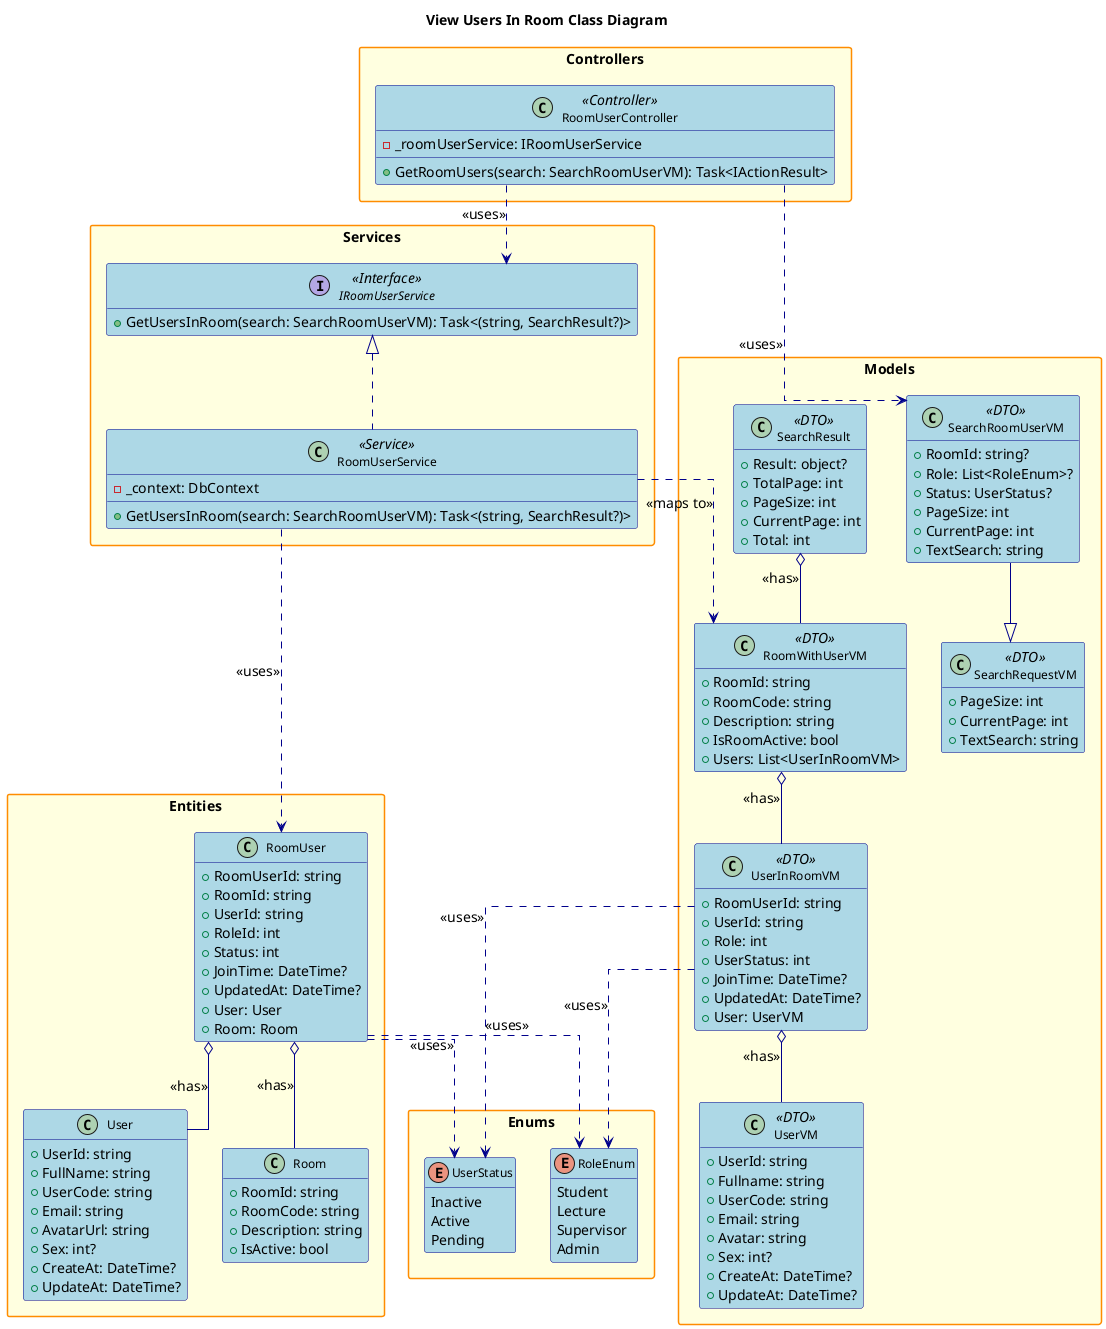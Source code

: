 @startuml
' Class Diagram for View Users In Room Feature

title View Users In Room Class Diagram

hide empty members
skinparam packageStyle rectangle
skinparam linetype ortho
skinparam defaultFontSize 14
skinparam defaultFontName Arial
skinparam classFontSize 12
skinparam classFontName Arial
skinparam noteFontSize 11
skinparam noteFontName Arial

' Increase spacing and sizing
skinparam class {
    BackgroundColor LightBlue
    BorderColor DarkBlue
    ArrowColor DarkBlue
    FontSize 12
}

skinparam package {
    BackgroundColor LightYellow
    BorderColor DarkOrange
    FontSize 14
    FontStyle bold
}

skinparam interface {
    BackgroundColor LightGreen
    BorderColor DarkGreen
    FontSize 12
}

skinparam enum {
    BackgroundColor LightCyan
    BorderColor DarkCyan
    FontSize 12
}

package "Controllers" {
    class RoomUserController <<Controller>> {
        - _roomUserService: IRoomUserService
        + GetRoomUsers(search: SearchRoomUserVM): Task<IActionResult>
    }
}

package "Services" {
    interface IRoomUserService <<Interface>> {
        + GetUsersInRoom(search: SearchRoomUserVM): Task<(string, SearchResult?)>
    }
    class RoomUserService <<Service>> {
        - _context: DbContext
        + GetUsersInRoom(search: SearchRoomUserVM): Task<(string, SearchResult?)>
    }
}

package "Models" {
    class SearchRoomUserVM <<DTO>> {
        + RoomId: string?
        + Role: List<RoleEnum>?
        + Status: UserStatus?
        + PageSize: int
        + CurrentPage: int
        + TextSearch: string
    }
    class SearchRequestVM <<DTO>> {
        + PageSize: int
        + CurrentPage: int
        + TextSearch: string
    }
    class RoomWithUserVM <<DTO>> {
        + RoomId: string
        + RoomCode: string
        + Description: string
        + IsRoomActive: bool
        + Users: List<UserInRoomVM>
    }
    class UserInRoomVM <<DTO>> {
        + RoomUserId: string
        + UserId: string
        + Role: int
        + UserStatus: int
        + JoinTime: DateTime?
        + UpdatedAt: DateTime?
        + User: UserVM
    }
    class UserVM <<DTO>> {
        + UserId: string
        + Fullname: string
        + UserCode: string
        + Email: string
        + Avatar: string
        + Sex: int?
        + CreateAt: DateTime?
        + UpdateAt: DateTime?
    }
    class SearchResult <<DTO>> {
        + Result: object?
        + TotalPage: int
        + PageSize: int
        + CurrentPage: int
        + Total: int
    }
}

package "Entities" {
    class RoomUser {
        + RoomUserId: string
        + RoomId: string
        + UserId: string
        + RoleId: int
        + Status: int
        + JoinTime: DateTime?
        + UpdatedAt: DateTime?
        + User: User
        + Room: Room
    }
    class User {
        + UserId: string
        + FullName: string
        + UserCode: string
        + Email: string
        + AvatarUrl: string
        + Sex: int?
        + CreateAt: DateTime?
        + UpdateAt: DateTime?
    }
    class Room {
        + RoomId: string
        + RoomCode: string
        + Description: string
        + IsActive: bool
    }
}

package "Enums" {
    enum RoleEnum {
        Student
        Lecture
        Supervisor
        Admin
    }
    enum UserStatus {
        Inactive
        Active
        Pending
    }
}

' Relationships
RoomUserController ..> IRoomUserService : <<uses>>
IRoomUserService <|.. RoomUserService
RoomUserController ..> SearchRoomUserVM : <<uses>>
RoomUserService ..> RoomUser : <<uses>>
RoomUserService ..> RoomWithUserVM : <<maps to>>
RoomUser o-- User : <<has>>
RoomUser o-- Room : <<has>>
RoomUser ..> RoleEnum : <<uses>>
RoomUser ..> UserStatus : <<uses>>
SearchRoomUserVM --|> SearchRequestVM
RoomWithUserVM o-- UserInRoomVM : <<has>>
UserInRoomVM o-- UserVM : <<has>>
SearchResult o-- RoomWithUserVM : <<has>>
UserInRoomVM ..> RoleEnum : <<uses>>
UserInRoomVM ..> UserStatus : <<uses>>

@enduml 